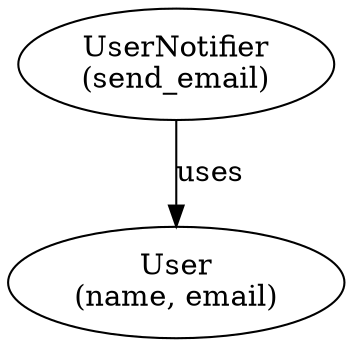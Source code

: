 digraph SRP {
	User [label="User
(name, email)"]
	UserNotifier [label="UserNotifier
(send_email)"]
	UserNotifier -> User [label=uses]
}
